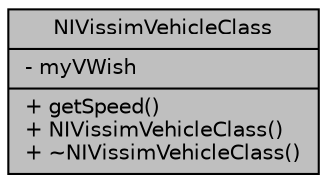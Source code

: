 digraph "NIVissimVehicleClass"
{
  edge [fontname="Helvetica",fontsize="10",labelfontname="Helvetica",labelfontsize="10"];
  node [fontname="Helvetica",fontsize="10",shape=record];
  Node1 [label="{NIVissimVehicleClass\n|- myVWish\l|+ getSpeed()\l+ NIVissimVehicleClass()\l+ ~NIVissimVehicleClass()\l}",height=0.2,width=0.4,color="black", fillcolor="grey75", style="filled", fontcolor="black"];
}
